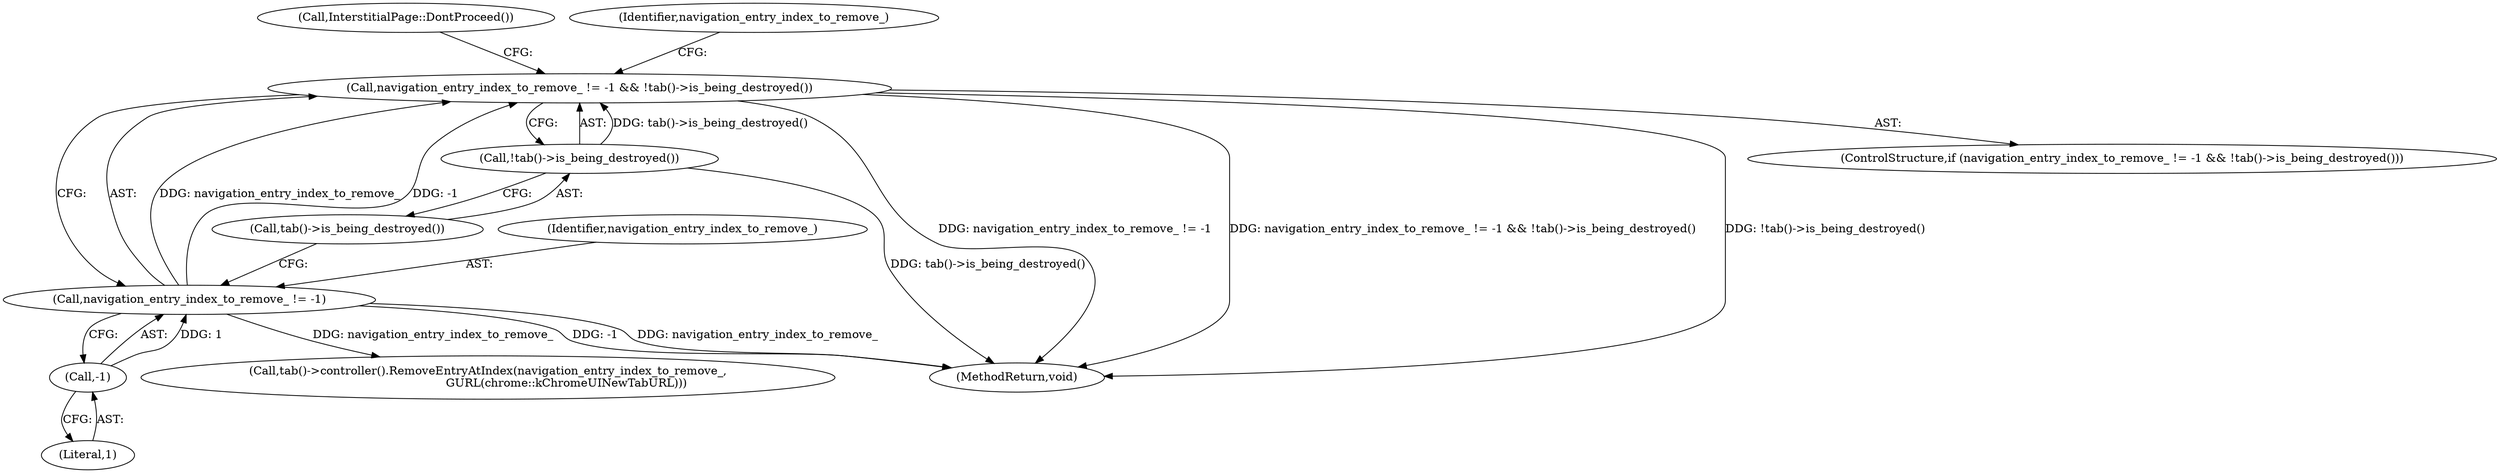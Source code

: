 digraph "1_Chrome_6a13a6c2fbae0b3269743e6a141fdfe0d9ec9793_0@API" {
"1000148" [label="(Call,navigation_entry_index_to_remove_ != -1 && !tab()->is_being_destroyed())"];
"1000149" [label="(Call,navigation_entry_index_to_remove_ != -1)"];
"1000151" [label="(Call,-1)"];
"1000153" [label="(Call,!tab()->is_being_destroyed())"];
"1000154" [label="(Call,tab()->is_being_destroyed())"];
"1000156" [label="(Call,tab()->controller().RemoveEntryAtIndex(navigation_entry_index_to_remove_,\n                                           GURL(chrome::kChromeUINewTabURL)))"];
"1000151" [label="(Call,-1)"];
"1000148" [label="(Call,navigation_entry_index_to_remove_ != -1 && !tab()->is_being_destroyed())"];
"1000153" [label="(Call,!tab()->is_being_destroyed())"];
"1000150" [label="(Identifier,navigation_entry_index_to_remove_)"];
"1000147" [label="(ControlStructure,if (navigation_entry_index_to_remove_ != -1 && !tab()->is_being_destroyed()))"];
"1000152" [label="(Literal,1)"];
"1000164" [label="(Call,InterstitialPage::DontProceed())"];
"1000157" [label="(Identifier,navigation_entry_index_to_remove_)"];
"1000149" [label="(Call,navigation_entry_index_to_remove_ != -1)"];
"1000165" [label="(MethodReturn,void)"];
"1000148" -> "1000147"  [label="AST: "];
"1000148" -> "1000149"  [label="CFG: "];
"1000148" -> "1000153"  [label="CFG: "];
"1000149" -> "1000148"  [label="AST: "];
"1000153" -> "1000148"  [label="AST: "];
"1000157" -> "1000148"  [label="CFG: "];
"1000164" -> "1000148"  [label="CFG: "];
"1000148" -> "1000165"  [label="DDG: navigation_entry_index_to_remove_ != -1"];
"1000148" -> "1000165"  [label="DDG: navigation_entry_index_to_remove_ != -1 && !tab()->is_being_destroyed()"];
"1000148" -> "1000165"  [label="DDG: !tab()->is_being_destroyed()"];
"1000149" -> "1000148"  [label="DDG: navigation_entry_index_to_remove_"];
"1000149" -> "1000148"  [label="DDG: -1"];
"1000153" -> "1000148"  [label="DDG: tab()->is_being_destroyed()"];
"1000149" -> "1000151"  [label="CFG: "];
"1000150" -> "1000149"  [label="AST: "];
"1000151" -> "1000149"  [label="AST: "];
"1000154" -> "1000149"  [label="CFG: "];
"1000149" -> "1000165"  [label="DDG: -1"];
"1000149" -> "1000165"  [label="DDG: navigation_entry_index_to_remove_"];
"1000151" -> "1000149"  [label="DDG: 1"];
"1000149" -> "1000156"  [label="DDG: navigation_entry_index_to_remove_"];
"1000151" -> "1000152"  [label="CFG: "];
"1000152" -> "1000151"  [label="AST: "];
"1000153" -> "1000154"  [label="CFG: "];
"1000154" -> "1000153"  [label="AST: "];
"1000153" -> "1000165"  [label="DDG: tab()->is_being_destroyed()"];
}
